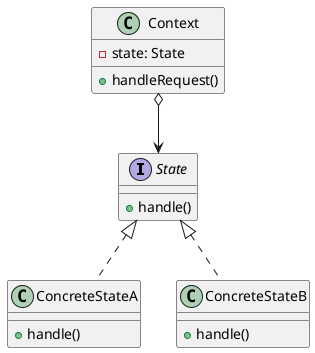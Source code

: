 @startuml

interface State
{
    + handle()
}

class ConcreteStateA
{
    + handle()
}

class ConcreteStateB
{
    + handle()
}

class Context
{
    - state: State
    + handleRequest()
}

State <|.. ConcreteStateA
State <|.. ConcreteStateB
Context o--> State

@enduml
